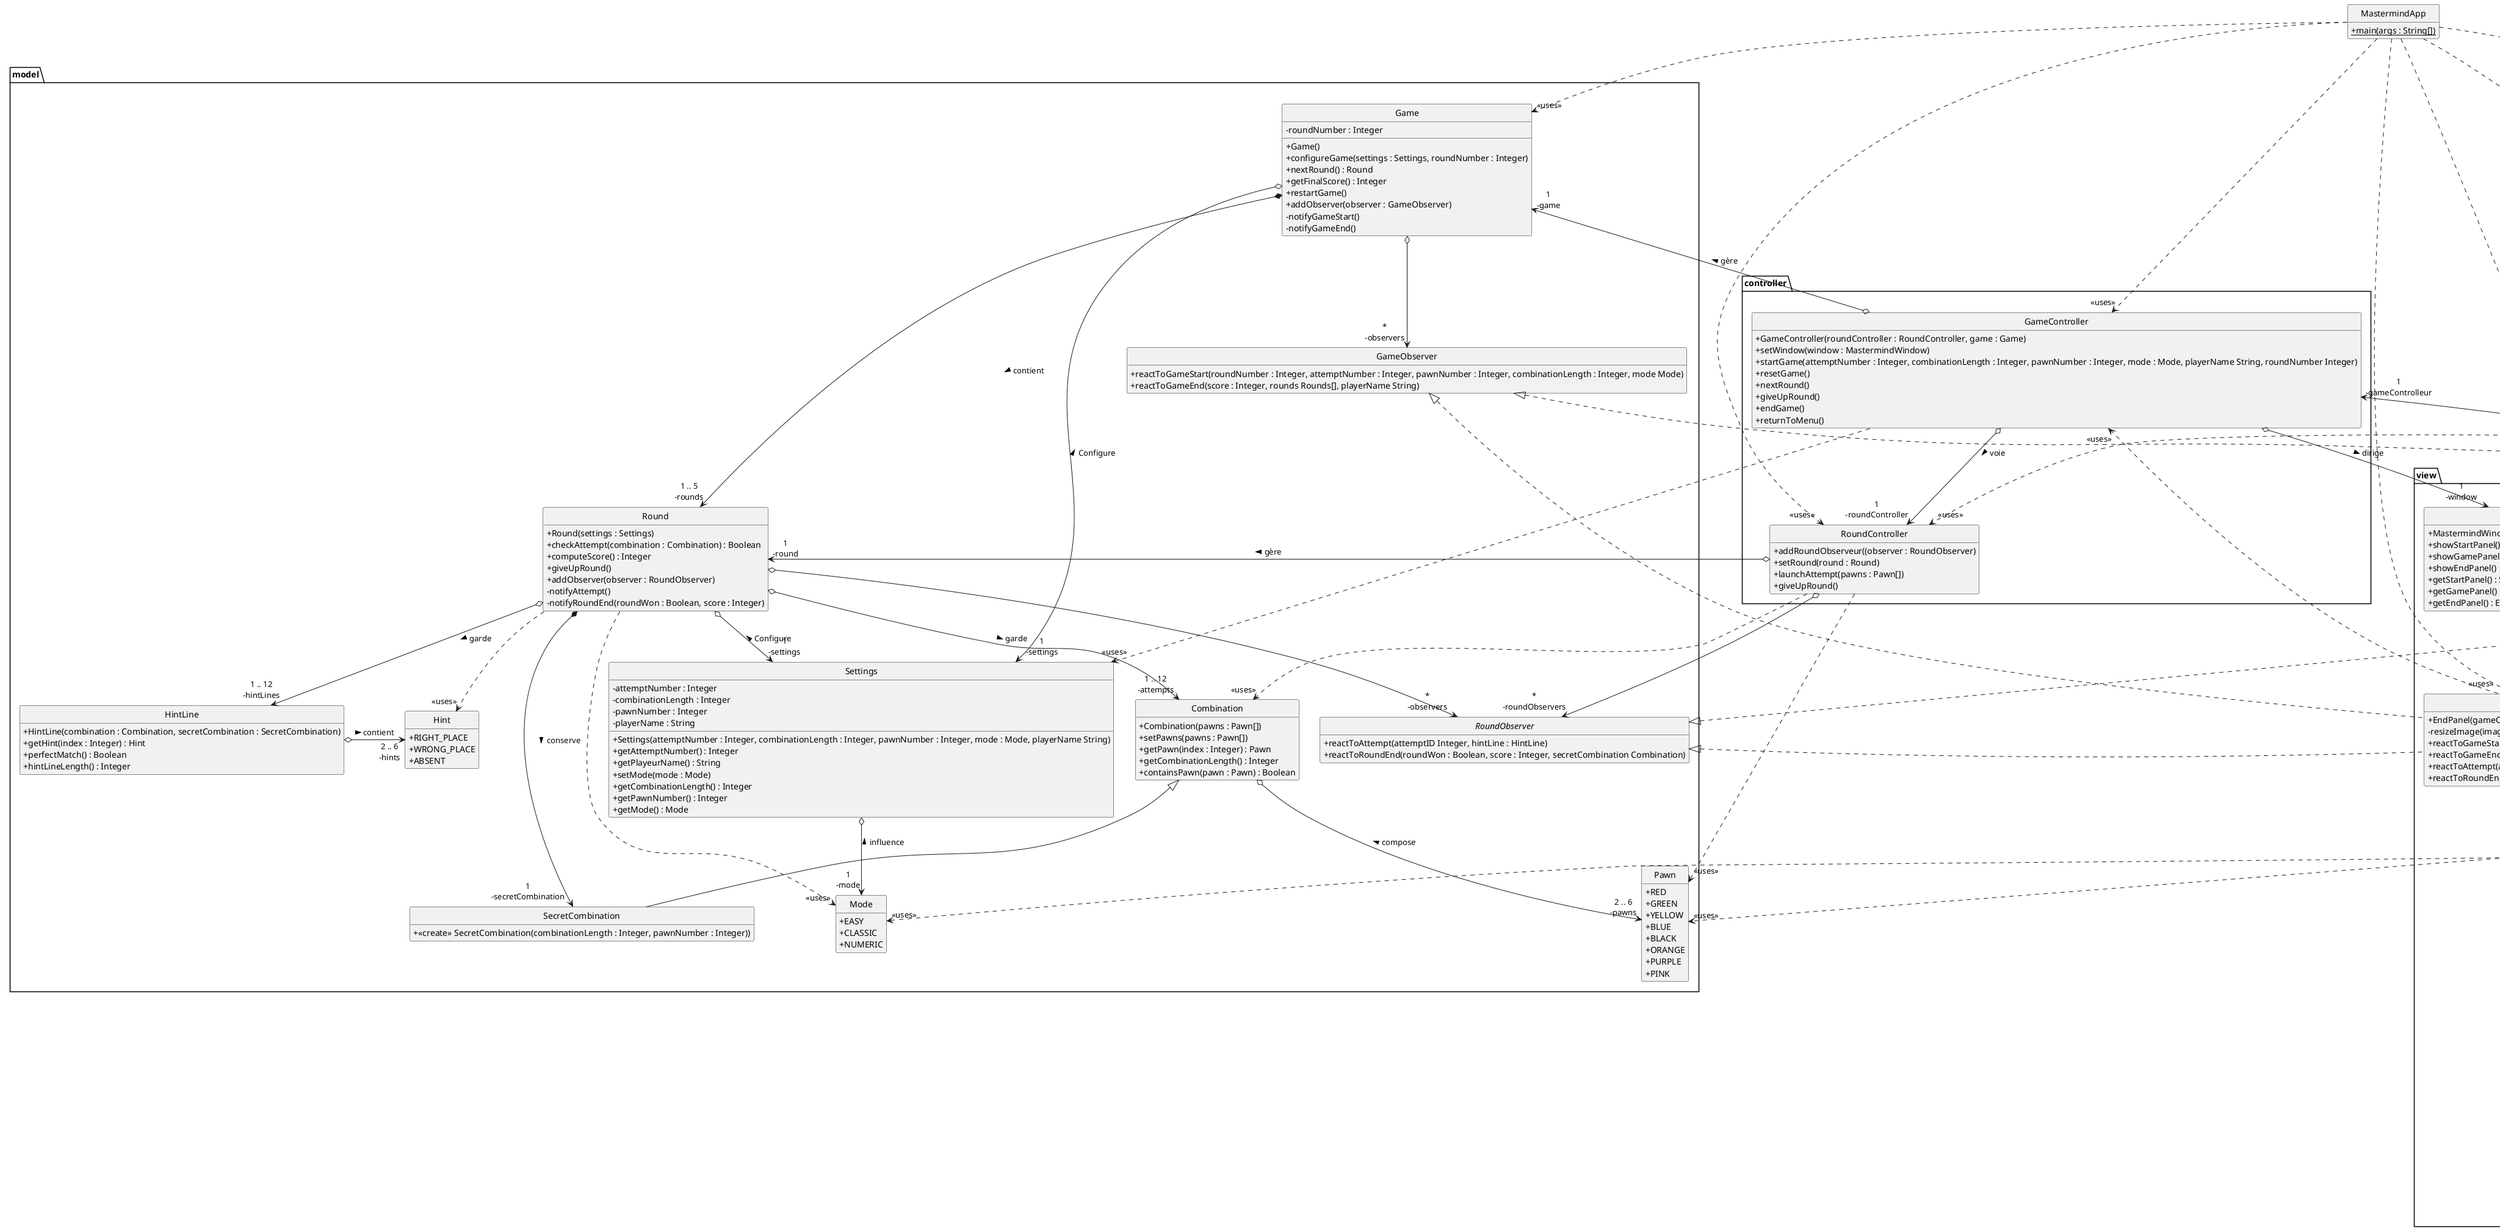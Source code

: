 @startuml
skinparam style strictuml
skinparam classAttributeIconSize 0
hide enum methods
hide empty members

class MastermindApp {
    + {static} main(args : String[])
}

class controller.GameController {
    + GameController(roundController : RoundController, game : Game)
    + setWindow(window : MastermindWindow)
    + startGame(attemptNumber : Integer, combinationLength : Integer, pawnNumber : Integer, mode : Mode, playerName String, roundNumber Integer)
    + resetGame()
    + nextRound()
    + giveUpRound()
    + endGame()
    + returnToMenu()
}

class controller.RoundController {
    + addRoundObserveur((observer : RoundObserver)
    + setRound(round : Round)
    + launchAttempt(pawns : Pawn[])
    + giveUpRound()
}

class model.Combination {
    + Combination(pawns : Pawn[])
    + setPawns(pawns : Pawn[])
    + getPawn(index : Integer) : Pawn
    + getCombinationLength() : Integer
    + containsPawn(pawn : Pawn) : Boolean
}

class model.Game {
    - roundNumber : Integer
    + Game()
    + configureGame(settings : Settings, roundNumber : Integer)
    + nextRound() : Round
    + getFinalScore() : Integer
    + restartGame()
    + addObserver(observer : GameObserver)
    - notifyGameStart()
    - notifyGameEnd()
}

class model.GameObserver {
    + reactToGameStart(roundNumber : Integer, attemptNumber : Integer, pawnNumber : Integer, combinationLength : Integer, mode Mode)
    + reactToGameEnd(score : Integer, rounds Rounds[], playerName String)
}

enum model.Hint {
    + RIGHT_PLACE
    + WRONG_PLACE
    + ABSENT
}

class model.HintLine {
    + HintLine(combination : Combination, secretCombination : SecretCombination)
    + getHint(index : Integer) : Hint
    + perfectMatch() : Boolean
    + hintLineLength() : Integer
}

enum model.Mode {
    + EASY
    + CLASSIC
    + NUMERIC
}

enum model.Pawn {
    + RED
    + GREEN
    + YELLOW
    + BLUE
    + BLACK
    + ORANGE
    + PURPLE
    + PINK
}

class model.Round {
    + Round(settings : Settings)
    + checkAttempt(combination : Combination) : Boolean
    + computeScore() : Integer
    + giveUpRound()
    + addObserver(observer : RoundObserver)
    - notifyAttempt()
    - notifyRoundEnd(roundWon : Boolean, score : Integer)
}

interface model.RoundObserver {
    + reactToAttempt(attemptID Integer, hintLine : HintLine)
    + reactToRoundEnd(roundWon : Boolean, score : Integer, secretCombination Combination)
}

class model.SecretCombination extends model.Combination{
    + <<create>> SecretCombination(combinationLength : Integer, pawnNumber : Integer))
}

class model.Settings {
    - attemptNumber : Integer
    - combinationLength : Integer
    - pawnNumber : Integer
    - playerName : String
    + Settings(attemptNumber : Integer, combinationLength : Integer, pawnNumber : Integer, mode : Mode, playerName String)
    + getAttemptNumber() : Integer
    + getPlayeurName() : String
    + setMode(mode : Mode)
    + getCombinationLength() : Integer
    + getPawnNumber() : Integer
    + getMode() : Mode
}

class view.MastermindWindow {
    + MastermindWindow(endPanel : EndPanel, gamePanel : GamePanel, startPanel : StartPanel)
    + showStartPanel()
    + showGamePanel()
    + showEndPanel()
    + getStartPanel() : StartPanel
    + getGamePanel() : GamePanel
    + getEndPanel() : EndPanel
}

class view.StartPanel {
    - verticalGap : Integer
    + StartPanel(gameController : GameController)
    - createVGroup() : GroupLayout.SequentialGroup
    - updateVerticalGap
    + setSizeWindow(size : Integer)
    + setSlider(slider Jslider)
    + getMode(indexCB : Integer) : Mode
}

class view.GamePanel implements model.RoundObserver, model.GameObserver{
    + GamePanel(roundController : RoundController, gameController : GameController)
    - resizeImage(image : ImageICon, height : Integer, width : Integer) : ImageICon
    + reactToAttempt(attemptId : Integer, hintLine : HintLine)
    + reactToRoundEnd(roundWon : Boolean, score : Integer, secretCombination, Combination)
    + reactToGameStart(roundNumber : Integer, attemptNumber : Integer, pawnNumber : Integer, combinationLength : Integer, mode : Mode)
    + reactToGameEnd(score : Integer, rounds Round[], playeurName : String)
}

class view.EndPanel implements model.GameObserver, model.RoundObserver {
    + EndPanel(gameController : GameController)
    - resizeImage(image : ImageICon, height : Integer, width : Integer) : ImageICon
    + reactToGameStart(roundNumber : Integer, attemptNumber : Integer, pawnNumber : Integer, combinationLength : Integer, mode : Mode)
    + reactToGameEnd(score : Integer, rounds : Rounds[], playeurName : String)
    + reactToAttempt(attemptId : Integer, hintLine : HintLine)
    + reactToRoundEnd(roundWon : Boolean, score : Integer, secretCombination : Combination)
}

class view.GameBoard {
    - selectedColor : Color
    - inactiveColor : Color
    - defaultColor : Color
    - currentAttempt : Integer
    + GameBoard(combinationLength : Integerattempt, attemptNumber : Integer, pawnNumber : Integer)
    + setUpPalette(palette : CombinationBox)
    + prepareAttempt(attemptId : Integer)
    + setHints(hintsId : Integer, colors : Color[])
    + getCombination() : Pawn[]
    + getColor() : Color[]
    + resetBoard()

}

class view.RecapRound{
    + RecapRound(roundId : Integer, colors : Color[], score : Integer, victory : Boolean)
}

class view.Circle {
    - color : Color
    - diameter : Integer
    + Circle(diameter : Integer, color : Color)
    + setColor(color : Color)
    + getColor() : Color
}

abstract class view.HintBox {
    {static} + defaultColor : Color
    {abstract} + setHintsColor(colors : Color[])
}

class view.NumericHintBox extends view.HintBox {
    - rightPlacedColor : Color
    - wrongPlacedColor : Color
    + NumericHintBox(rightPlacedColor : Color, wrongPlacedColor : Color)
    + setHintsColors(colors : Color[])
}

class view.ClassicHintBox extends view.HintBox {
    + ClassicHintBox(combinationLenght : Integer)
    + setHintsColors(colors : Color[])
}

class view.CombinationBox {
    + CombinationBox(combinationLenght : Integer, defaultColor : Color)
    + CombinationBox(colors : Color[])
    + setPawnColor(n : Integer, color : Color)
    + setClickEvent(mouseAdapteur : MouseAdapteur)
    + unsetClickEvent()
}

interface view.HintDisplayMode {
    + convertHintLine(hintLine : HintLine) : Color[]
}

class view.ClassicMode implements view.HintDisplayMode {
    + convertHintLine(hintLine : HintLine) : Color[]
}

class view.EasyMode implements view.HintDisplayMode {
    + convertHintLine(hintLine : HintLine) : Color[]
}

MastermindApp ..> "<<uses>>" view.MastermindWindow
MastermindApp ..> "<<uses>>" view.EndPanel
MastermindApp ..> "<<uses>>" view.StartPanel
MastermindApp ..> "<<uses>>" view.GamePanel
MastermindApp ..> "<<uses>>" model.Game
MastermindApp ..> "<<uses>>" controller.GameController
MastermindApp ..> "<<uses>>" controller.RoundController

controller.GameController ..> "<<uses>>" model.Settings
controller.GameController o--> "1\n-roundController" controller.RoundController : voie >
controller.GameController o--> "1\n-window" view.MastermindWindow : dirige >
controller.GameController o-> "1\n-game" model.Game : gère >
controller.RoundController o-> "1\n-round" model.Round : gère >
controller.RoundController ..> "<<uses>>" model.Combination
controller.RoundController ..> "<<uses>>" model.Pawn
controller.RoundController o--> "*\n-roundObservers" model.RoundObserver

model.Game o--> "1\n-settings" model.Settings : Configure <
model.Game *---> "1 .. 5\n-rounds" model.Round : contient >
model.Game o--> "*\n-observers" model.GameObserver
model.Round o--> "1\n-settings" model.Settings : Configure <
model.Round *--> "1\n-secretCombination" model.SecretCombination : conserve >
model.Round o--> "1 .. 12\n-attempts" model.Combination : garde >
model.Round o--> "1 .. 12\n-hintLines" model.HintLine : > garde
model.Round ..> "<<uses>>" model.Hint
model.Round ..> "<<uses>>" model.Mode
model.Round o--> "*\n-observers" model.RoundObserver
model.Settings o--> "1\n-mode" model.Mode : influence <
model.HintLine o-> "2 .. 6\n-hints" model.Hint : contient >
model.Combination o--> "2 .. 6\n-pawns" model.Pawn : compose <

view.MastermindWindow o-> "1\n-gamePanel" view.GamePanel : contient >
view.MastermindWindow o-> "1\n-startPanel" view.StartPanel : contient >
view.MastermindWindow o--> "1\n-endPanel" view.EndPanel : contient >
view.StartPanel ..> "<<uses>>" model.Mode
view.EndPanel ..> "<<uses>>" view.RecapRound
view.EndPanel ..> "<<uses>>" controller.GameController
view.GamePanel o--> "1\n-displayMode" view.HintDisplayMode : utilise >
view.GamePanel o--> "1\n-gameBoard" view.GameBoard : utilise >
view.GamePanel o--> "1\n-gameControlleur" controller.GameController : utilise >
view.GamePanel ..> "<<uses>>" controller.RoundController
view.GameBoard ..> "<<uses>>" view.Circle
view.GameBoard ..> "<<uses>>" model.Pawn
view.GameBoard *--> "*\n-attempts" CombinationBox
view.GameBoard *--> "*\n-hints" HintBox
view.ClassicHintBox ..> "<<uses>>" view.Circle
view.RecapRound ...> "<<uses>>" view.CombinationBox

@enduml
